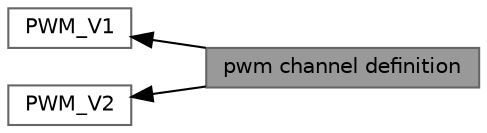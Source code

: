 digraph "pwm channel definition"
{
 // LATEX_PDF_SIZE
  bgcolor="transparent";
  edge [fontname=Helvetica,fontsize=10,labelfontname=Helvetica,labelfontsize=10];
  node [fontname=Helvetica,fontsize=10,shape=box,height=0.2,width=0.4];
  rankdir=LR;
  Node1 [label="pwm channel definition",height=0.2,width=0.4,color="gray40", fillcolor="grey60", style="filled", fontcolor="black",tooltip=" "];
  Node2 [label="PWM_V1",height=0.2,width=0.4,color="grey40", fillcolor="white", style="filled",URL="$group___p_w_m___v1.html",tooltip=" "];
  Node3 [label="PWM_V2",height=0.2,width=0.4,color="grey40", fillcolor="white", style="filled",URL="$group___p_w_m___v2.html",tooltip=" "];
  Node2->Node1 [shape=plaintext, dir="back", style="solid"];
  Node3->Node1 [shape=plaintext, dir="back", style="solid"];
}
